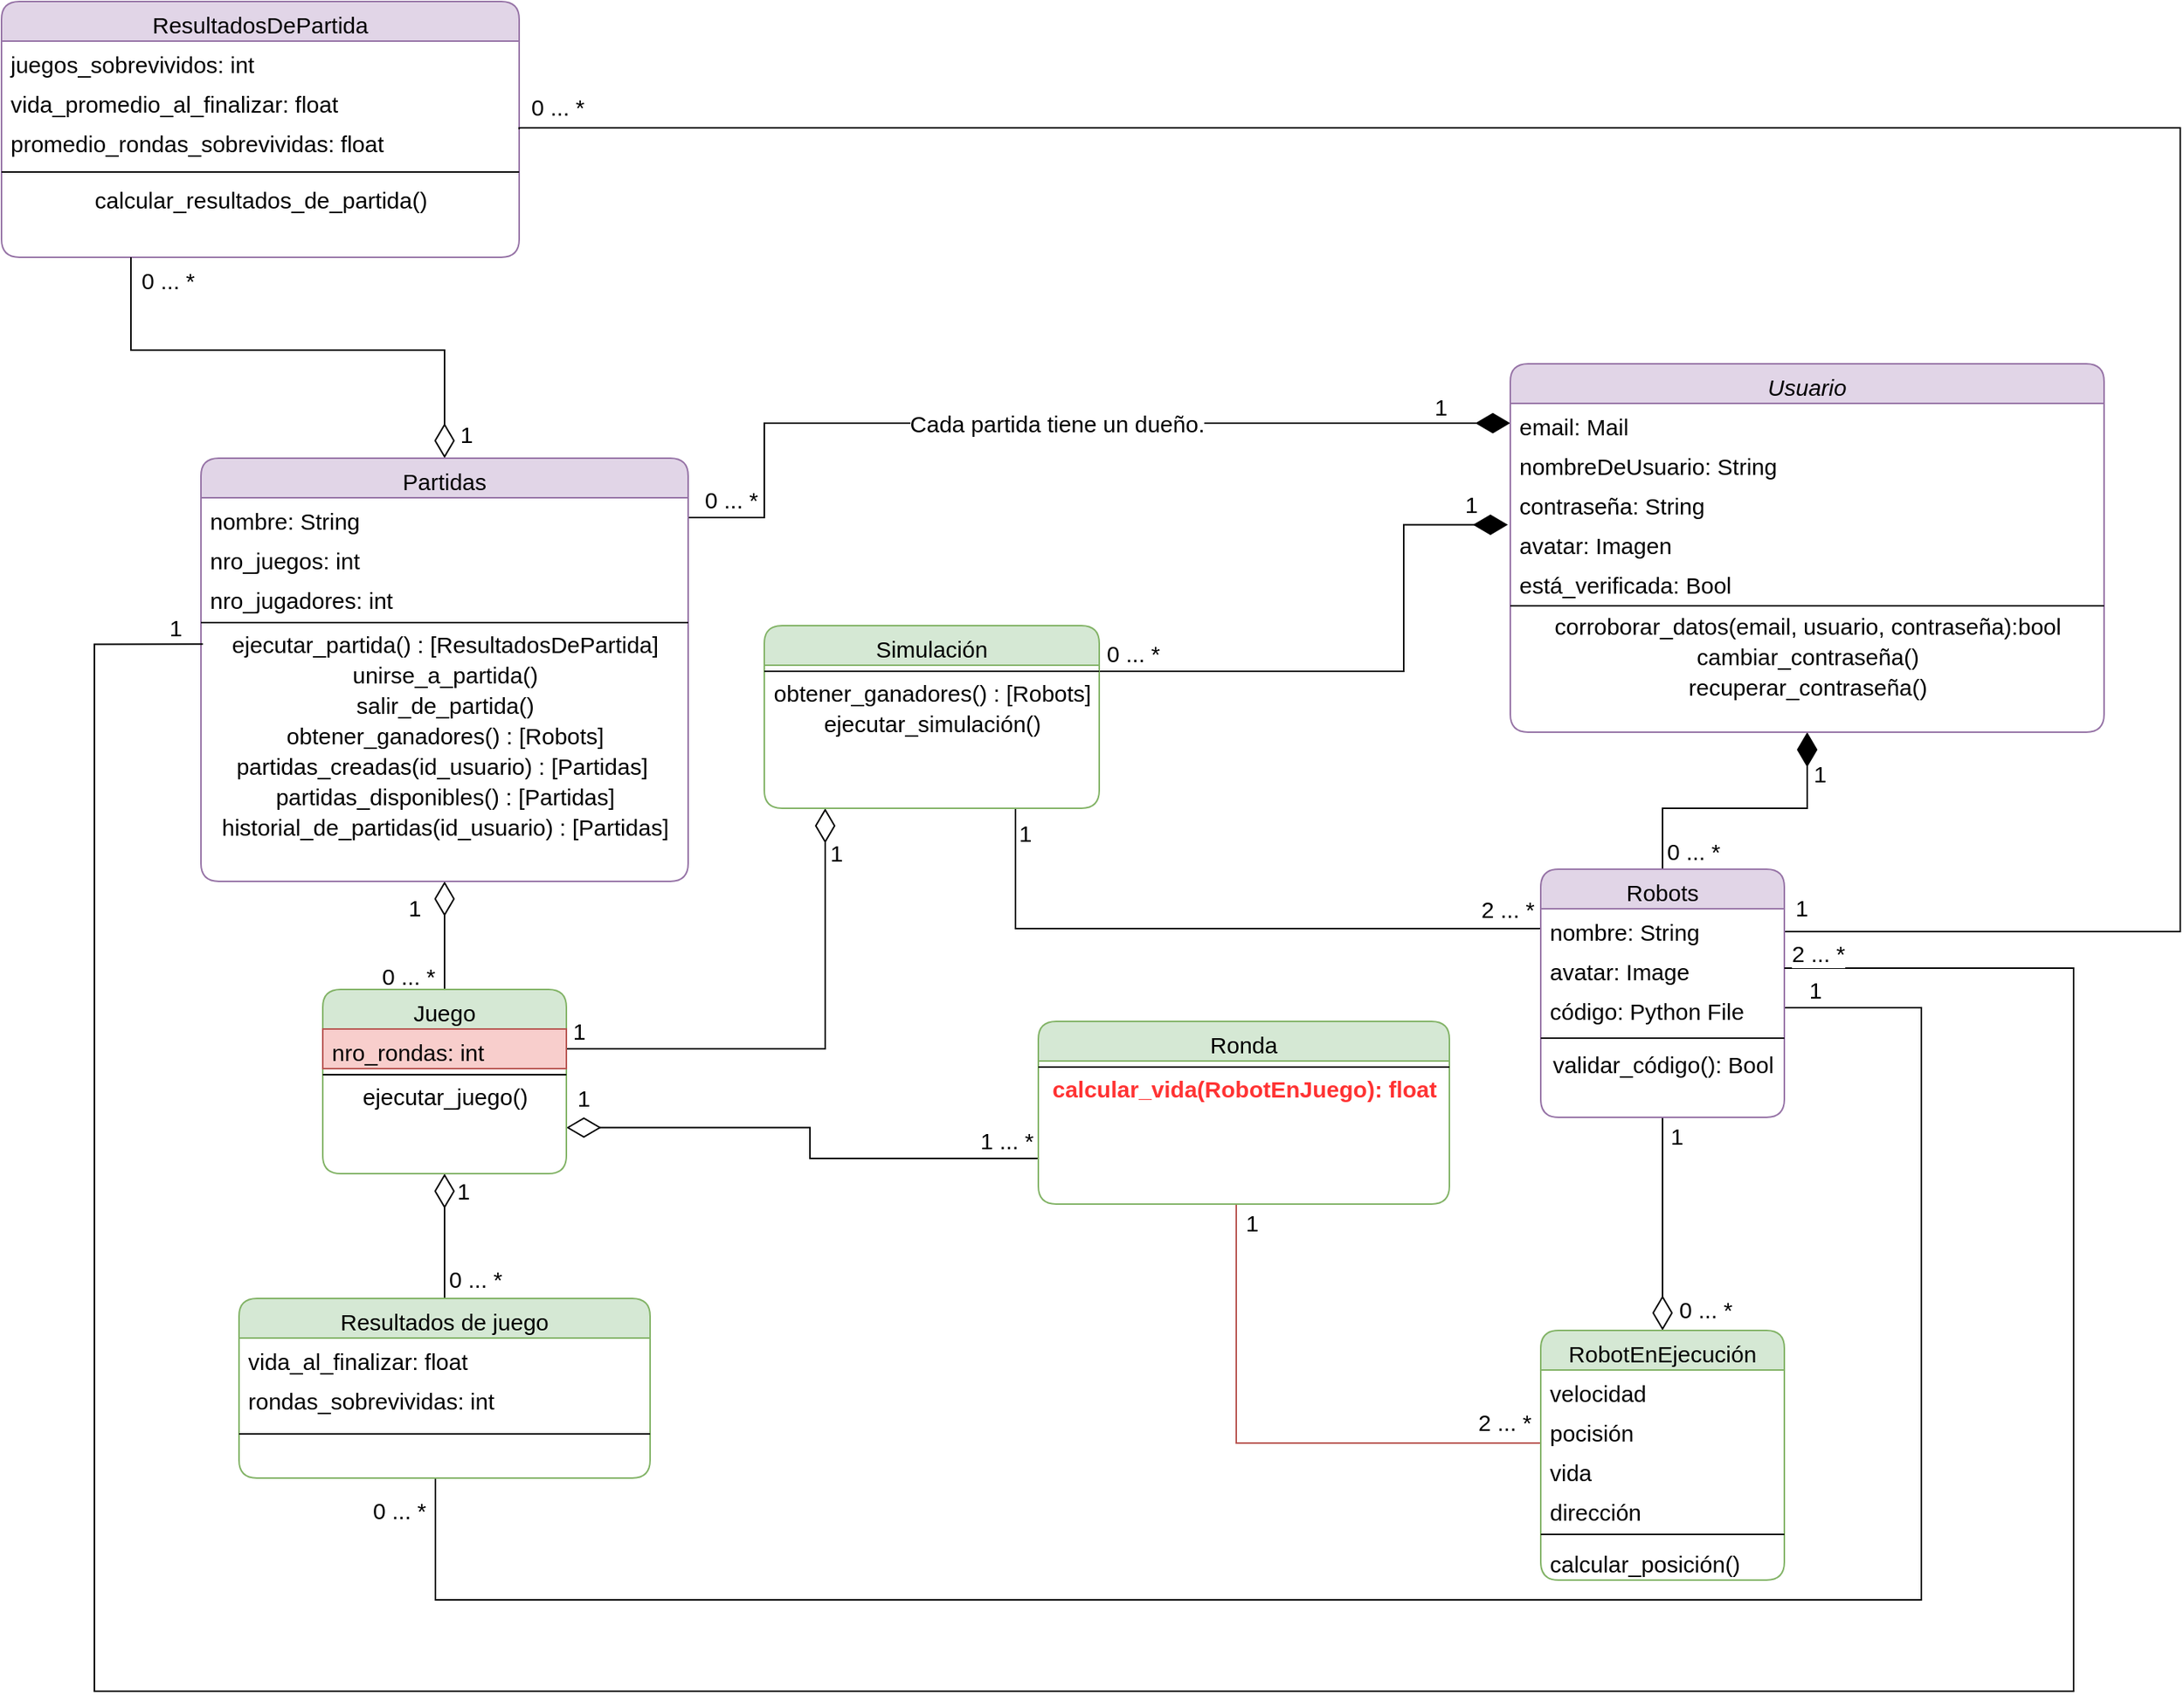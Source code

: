 <mxfile version="13.0.3" type="device"><diagram id="C5RBs43oDa-KdzZeNtuy" name="Page-1"><mxGraphModel dx="1855" dy="999" grid="1" gridSize="10" guides="1" tooltips="1" connect="1" arrows="1" fold="1" page="1" pageScale="1" pageWidth="827" pageHeight="1169" math="0" shadow="0"><root><mxCell id="WIyWlLk6GJQsqaUBKTNV-0"/><mxCell id="WIyWlLk6GJQsqaUBKTNV-1" parent="WIyWlLk6GJQsqaUBKTNV-0"/><mxCell id="PDauNht00VLAklC5siHL-74" style="edgeStyle=orthogonalEdgeStyle;rounded=0;orthogonalLoop=1;jettySize=auto;html=1;entryX=0.5;entryY=0;entryDx=0;entryDy=0;endArrow=none;endFill=0;fontSize=15;endSize=20;startSize=20;startArrow=diamondThin;startFill=0;" parent="WIyWlLk6GJQsqaUBKTNV-1" source="PDauNht00VLAklC5siHL-13" target="PDauNht00VLAklC5siHL-24" edge="1"><mxGeometry relative="1" as="geometry"/></mxCell><mxCell id="0qqwBF1LpUTftYIkE91t-19" value="0 ... *" style="edgeLabel;html=1;align=center;verticalAlign=middle;resizable=0;points=[];fontSize=15;" vertex="1" connectable="0" parent="PDauNht00VLAklC5siHL-74"><mxGeometry x="0.742" y="-2" relative="1" as="geometry"><mxPoint x="-22" as="offset"/></mxGeometry></mxCell><mxCell id="0qqwBF1LpUTftYIkE91t-20" value="1" style="edgeLabel;html=1;align=center;verticalAlign=middle;resizable=0;points=[];fontSize=15;" vertex="1" connectable="0" parent="PDauNht00VLAklC5siHL-74"><mxGeometry x="-0.3" y="2" relative="1" as="geometry"><mxPoint x="-22" y="-7.83" as="offset"/></mxGeometry></mxCell><mxCell id="PDauNht00VLAklC5siHL-66" style="edgeStyle=orthogonalEdgeStyle;rounded=0;orthogonalLoop=1;jettySize=auto;html=1;entryX=0;entryY=0.5;entryDx=0;entryDy=0;endArrow=none;endFill=0;fontSize=15;fillColor=#f8cecc;strokeColor=#b85450;endSize=20;startSize=20;" parent="WIyWlLk6GJQsqaUBKTNV-1" target="PDauNht00VLAklC5siHL-27" edge="1"><mxGeometry relative="1" as="geometry"><mxPoint x="860" y="890" as="sourcePoint"/><Array as="points"><mxPoint x="860" y="1047"/></Array></mxGeometry></mxCell><mxCell id="0qqwBF1LpUTftYIkE91t-15" value="1" style="edgeLabel;html=1;align=center;verticalAlign=middle;resizable=0;points=[];fontSize=15;" vertex="1" connectable="0" parent="PDauNht00VLAklC5siHL-66"><mxGeometry x="-0.936" relative="1" as="geometry"><mxPoint x="10" as="offset"/></mxGeometry></mxCell><mxCell id="0qqwBF1LpUTftYIkE91t-16" value="2 ... *" style="edgeLabel;html=1;align=center;verticalAlign=middle;resizable=0;points=[];fontSize=15;" vertex="1" connectable="0" parent="PDauNht00VLAklC5siHL-66"><mxGeometry x="0.875" relative="1" as="geometry"><mxPoint x="-8.83" y="-14.5" as="offset"/></mxGeometry></mxCell><mxCell id="PDauNht00VLAklC5siHL-56" value="" style="endArrow=none;html=1;exitX=0.5;exitY=1;exitDx=0;exitDy=0;entryX=0.5;entryY=0;entryDx=0;entryDy=0;endFill=0;fontSize=15;startArrow=diamondThin;startFill=0;endSize=20;startSize=20;" parent="WIyWlLk6GJQsqaUBKTNV-1" source="PDauNht00VLAklC5siHL-24" target="PDauNht00VLAklC5siHL-44" edge="1"><mxGeometry width="50" height="50" relative="1" as="geometry"><mxPoint x="360" y="850" as="sourcePoint"/><mxPoint x="340" y="930" as="targetPoint"/></mxGeometry></mxCell><mxCell id="0qqwBF1LpUTftYIkE91t-28" value="1" style="edgeLabel;html=1;align=center;verticalAlign=middle;resizable=0;points=[];fontSize=15;" vertex="1" connectable="0" parent="PDauNht00VLAklC5siHL-56"><mxGeometry x="-0.307" y="2" relative="1" as="geometry"><mxPoint x="10" y="-17.57" as="offset"/></mxGeometry></mxCell><mxCell id="0qqwBF1LpUTftYIkE91t-30" value="0 ... *" style="edgeLabel;html=1;align=center;verticalAlign=middle;resizable=0;points=[];fontSize=15;" vertex="1" connectable="0" parent="PDauNht00VLAklC5siHL-56"><mxGeometry x="0.669" y="-2" relative="1" as="geometry"><mxPoint x="22" as="offset"/></mxGeometry></mxCell><mxCell id="PDauNht00VLAklC5siHL-32" value="ResultadosDePartida" style="swimlane;fontStyle=0;align=center;verticalAlign=top;childLayout=stackLayout;horizontal=1;startSize=26;horizontalStack=0;resizeParent=1;resizeLast=0;collapsible=1;marginBottom=0;rounded=1;shadow=0;strokeWidth=1;sketch=0;swimlaneLine=1;fillColor=#e1d5e7;strokeColor=#9673a6;fontSize=15;" parent="WIyWlLk6GJQsqaUBKTNV-1" vertex="1"><mxGeometry x="49" y="100" width="340" height="168" as="geometry"><mxRectangle x="80" y="170" width="160" height="26" as="alternateBounds"/></mxGeometry></mxCell><mxCell id="PDauNht00VLAklC5siHL-33" value="juegos_sobrevividos: int" style="text;align=left;verticalAlign=top;spacingLeft=4;spacingRight=4;overflow=hidden;rotatable=0;points=[[0,0.5],[1,0.5]];portConstraint=eastwest;rounded=0;shadow=0;html=0;sketch=0;swimlaneLine=1;fontStyle=0;fontSize=15;" parent="PDauNht00VLAklC5siHL-32" vertex="1"><mxGeometry y="26" width="340" height="26" as="geometry"/></mxCell><mxCell id="PDauNht00VLAklC5siHL-34" value="vida_promedio_al_finalizar: float" style="text;align=left;verticalAlign=top;spacingLeft=4;spacingRight=4;overflow=hidden;rotatable=0;points=[[0,0.5],[1,0.5]];portConstraint=eastwest;rounded=0;shadow=0;html=0;sketch=0;swimlaneLine=1;fontStyle=0;fontSize=15;" parent="PDauNht00VLAklC5siHL-32" vertex="1"><mxGeometry y="52" width="340" height="26" as="geometry"/></mxCell><mxCell id="PDauNht00VLAklC5siHL-35" value="promedio_rondas_sobrevividas: float" style="text;align=left;verticalAlign=top;spacingLeft=4;spacingRight=4;overflow=hidden;rotatable=0;points=[[0,0.5],[1,0.5]];portConstraint=eastwest;rounded=0;shadow=0;html=0;sketch=0;swimlaneLine=1;fontStyle=0;fontSize=15;" parent="PDauNht00VLAklC5siHL-32" vertex="1"><mxGeometry y="78" width="340" height="26" as="geometry"/></mxCell><mxCell id="PDauNht00VLAklC5siHL-36" value="" style="line;html=1;strokeWidth=1;align=left;verticalAlign=middle;spacingTop=-1;spacingLeft=3;spacingRight=3;rotatable=0;labelPosition=right;points=[];portConstraint=eastwest;sketch=0;swimlaneLine=1;fontStyle=0;fontSize=15;" parent="PDauNht00VLAklC5siHL-32" vertex="1"><mxGeometry y="104" width="340" height="16" as="geometry"/></mxCell><mxCell id="0qqwBF1LpUTftYIkE91t-46" value="&lt;span style=&quot;font-size: 15px&quot;&gt;&lt;font color=&quot;#000000&quot;&gt;calcular_resultados_de_partida()&lt;/font&gt;&lt;/span&gt;" style="text;html=1;align=center;verticalAlign=middle;resizable=0;points=[];autosize=1;fontSize=15;fontColor=#FF3333;" vertex="1" parent="PDauNht00VLAklC5siHL-32"><mxGeometry y="120" width="340" height="20" as="geometry"/></mxCell><mxCell id="PDauNht00VLAklC5siHL-129" style="edgeStyle=orthogonalEdgeStyle;rounded=0;orthogonalLoop=1;jettySize=auto;html=1;endArrow=none;endFill=0;entryX=1;entryY=0.5;entryDx=0;entryDy=0;fontSize=15;endSize=20;startSize=20;exitX=0.5;exitY=1;exitDx=0;exitDy=0;" parent="WIyWlLk6GJQsqaUBKTNV-1" target="PDauNht00VLAklC5siHL-11" edge="1" source="PDauNht00VLAklC5siHL-44"><mxGeometry relative="1" as="geometry"><mxPoint x="960" y="1120" as="targetPoint"/><mxPoint x="334" y="1120" as="sourcePoint"/><Array as="points"><mxPoint x="334" y="1070"/><mxPoint x="334" y="1150"/><mxPoint x="1310" y="1150"/><mxPoint x="1310" y="761"/></Array></mxGeometry></mxCell><mxCell id="0qqwBF1LpUTftYIkE91t-31" value="1" style="edgeLabel;html=1;align=center;verticalAlign=middle;resizable=0;points=[];fontSize=15;" vertex="1" connectable="0" parent="PDauNht00VLAklC5siHL-129"><mxGeometry x="0.959" y="7" relative="1" as="geometry"><mxPoint x="-12" y="-19" as="offset"/></mxGeometry></mxCell><mxCell id="0qqwBF1LpUTftYIkE91t-32" value="0 ... *" style="edgeLabel;html=1;align=center;verticalAlign=middle;resizable=0;points=[];fontSize=15;" vertex="1" connectable="0" parent="PDauNht00VLAklC5siHL-129"><mxGeometry x="-0.909" y="-5" relative="1" as="geometry"><mxPoint x="-19.06" y="-43.53" as="offset"/></mxGeometry></mxCell><mxCell id="PDauNht00VLAklC5siHL-69" style="edgeStyle=orthogonalEdgeStyle;rounded=0;orthogonalLoop=1;jettySize=auto;html=1;entryX=0.5;entryY=1;entryDx=0;entryDy=0;endArrow=none;endFill=0;startArrow=diamondThin;startFill=0;fontSize=15;endSize=20;startSize=20;exitX=0.5;exitY=0;exitDx=0;exitDy=0;" parent="WIyWlLk6GJQsqaUBKTNV-1" source="PDauNht00VLAklC5siHL-27" target="PDauNht00VLAklC5siHL-8" edge="1"><mxGeometry relative="1" as="geometry"><Array as="points"><mxPoint x="1140" y="920"/><mxPoint x="1140" y="920"/></Array></mxGeometry></mxCell><mxCell id="0qqwBF1LpUTftYIkE91t-13" value="1" style="edgeLabel;html=1;align=center;verticalAlign=middle;resizable=0;points=[];fontSize=15;" vertex="1" connectable="0" parent="PDauNht00VLAklC5siHL-69"><mxGeometry x="-0.895" y="1" relative="1" as="geometry"><mxPoint x="10.01" y="-120.77" as="offset"/></mxGeometry></mxCell><mxCell id="0qqwBF1LpUTftYIkE91t-14" value="0 ...&amp;nbsp;*" style="edgeLabel;html=1;align=center;verticalAlign=middle;resizable=0;points=[];fontSize=15;" vertex="1" connectable="0" parent="PDauNht00VLAklC5siHL-69"><mxGeometry x="0.867" relative="1" as="geometry"><mxPoint x="28.01" y="116.28" as="offset"/></mxGeometry></mxCell><mxCell id="PDauNht00VLAklC5siHL-71" style="edgeStyle=orthogonalEdgeStyle;rounded=0;orthogonalLoop=1;jettySize=auto;html=1;endArrow=none;endFill=0;fontSize=15;endSize=20;startSize=20;startArrow=diamondThin;startFill=1;" parent="WIyWlLk6GJQsqaUBKTNV-1" source="PDauNht00VLAklC5siHL-37" target="PDauNht00VLAklC5siHL-8" edge="1"><mxGeometry relative="1" as="geometry"/></mxCell><mxCell id="0qqwBF1LpUTftYIkE91t-10" value="1" style="edgeLabel;html=1;align=center;verticalAlign=middle;resizable=0;points=[];fontSize=15;" vertex="1" connectable="0" parent="PDauNht00VLAklC5siHL-71"><mxGeometry x="-0.842" y="-2" relative="1" as="geometry"><mxPoint x="10" y="12" as="offset"/></mxGeometry></mxCell><mxCell id="0qqwBF1LpUTftYIkE91t-12" value="0 ... *" style="edgeLabel;html=1;align=center;verticalAlign=middle;resizable=0;points=[];fontSize=15;" vertex="1" connectable="0" parent="PDauNht00VLAklC5siHL-71"><mxGeometry x="0.786" relative="1" as="geometry"><mxPoint x="19.97" y="8" as="offset"/></mxGeometry></mxCell><mxCell id="PDauNht00VLAklC5siHL-79" style="edgeStyle=orthogonalEdgeStyle;rounded=0;orthogonalLoop=1;jettySize=auto;html=1;endArrow=none;endFill=0;fontSize=15;startArrow=diamondThin;startFill=0;endSize=20;startSize=20;entryX=0.25;entryY=1;entryDx=0;entryDy=0;" parent="WIyWlLk6GJQsqaUBKTNV-1" source="PDauNht00VLAklC5siHL-13" target="PDauNht00VLAklC5siHL-32" edge="1"><mxGeometry relative="1" as="geometry"><mxPoint x="170" y="270" as="targetPoint"/></mxGeometry></mxCell><mxCell id="0qqwBF1LpUTftYIkE91t-2" value="1" style="edgeLabel;html=1;align=center;verticalAlign=middle;resizable=0;points=[];fontSize=15;" vertex="1" connectable="0" parent="PDauNht00VLAklC5siHL-79"><mxGeometry x="-0.866" y="1" relative="1" as="geometry"><mxPoint x="14.94" y="6" as="offset"/></mxGeometry></mxCell><mxCell id="0qqwBF1LpUTftYIkE91t-3" value="0 ... *" style="edgeLabel;html=1;align=center;verticalAlign=middle;resizable=0;points=[];fontSize=15;" vertex="1" connectable="0" parent="PDauNht00VLAklC5siHL-79"><mxGeometry x="0.814" y="-2" relative="1" as="geometry"><mxPoint x="22" y="-16.67" as="offset"/></mxGeometry></mxCell><mxCell id="PDauNht00VLAklC5siHL-77" style="edgeStyle=orthogonalEdgeStyle;rounded=0;orthogonalLoop=1;jettySize=auto;html=1;endArrow=none;endFill=0;fontSize=15;endSize=20;startSize=20;startArrow=diamondThin;startFill=0;fillColor=#f8cecc;strokeColor=#000000;" parent="WIyWlLk6GJQsqaUBKTNV-1" edge="1"><mxGeometry relative="1" as="geometry"><mxPoint x="590" y="630" as="sourcePoint"/><mxPoint x="420" y="788" as="targetPoint"/><Array as="points"><mxPoint x="590" y="788"/></Array></mxGeometry></mxCell><mxCell id="0qqwBF1LpUTftYIkE91t-23" value="1" style="edgeLabel;html=1;align=center;verticalAlign=middle;resizable=0;points=[];fontSize=15;" vertex="1" connectable="0" parent="PDauNht00VLAklC5siHL-77"><mxGeometry x="-0.816" y="-1" relative="1" as="geometry"><mxPoint x="8" y="-1" as="offset"/></mxGeometry></mxCell><mxCell id="0qqwBF1LpUTftYIkE91t-24" value="1" style="edgeLabel;html=1;align=center;verticalAlign=middle;resizable=0;points=[];fontSize=15;" vertex="1" connectable="0" parent="PDauNht00VLAklC5siHL-77"><mxGeometry x="0.934" y="-1" relative="1" as="geometry"><mxPoint x="-3" y="-11" as="offset"/></mxGeometry></mxCell><mxCell id="PDauNht00VLAklC5siHL-86" style="edgeStyle=orthogonalEdgeStyle;rounded=0;orthogonalLoop=1;jettySize=auto;html=1;exitX=1;exitY=0.25;exitDx=0;exitDy=0;entryX=-0.004;entryY=0.066;entryDx=0;entryDy=0;entryPerimeter=0;endArrow=diamondThin;endFill=1;startArrow=none;startFill=0;fontSize=15;endSize=20;startSize=20;fillColor=#f8cecc;strokeColor=#000000;" parent="WIyWlLk6GJQsqaUBKTNV-1" source="PDauNht00VLAklC5siHL-19" target="PDauNht00VLAklC5siHL-41" edge="1"><mxGeometry relative="1" as="geometry"><Array as="points"><mxPoint x="970" y="540"/><mxPoint x="970" y="444"/></Array><mxPoint x="753.08" y="535.35" as="sourcePoint"/></mxGeometry></mxCell><mxCell id="0qqwBF1LpUTftYIkE91t-6" value="0 ... *" style="edgeLabel;html=1;align=center;verticalAlign=middle;resizable=0;points=[];fontSize=15;" vertex="1" connectable="0" parent="PDauNht00VLAklC5siHL-86"><mxGeometry x="0.469" y="287" relative="1" as="geometry"><mxPoint x="109" y="55.33" as="offset"/></mxGeometry></mxCell><mxCell id="0qqwBF1LpUTftYIkE91t-21" value="1" style="edgeLabel;html=1;align=center;verticalAlign=middle;resizable=0;points=[];fontSize=15;" vertex="1" connectable="0" parent="PDauNht00VLAklC5siHL-86"><mxGeometry x="0.835" y="-1" relative="1" as="geometry"><mxPoint x="5.29" y="-14.71" as="offset"/></mxGeometry></mxCell><mxCell id="0qqwBF1LpUTftYIkE91t-36" style="edgeStyle=orthogonalEdgeStyle;rounded=0;orthogonalLoop=1;jettySize=auto;html=1;exitX=0.75;exitY=1;exitDx=0;exitDy=0;entryX=0;entryY=0.5;entryDx=0;entryDy=0;startArrow=none;startFill=0;startSize=20;endArrow=none;endFill=0;endSize=20;fontSize=15;fontColor=#FF3333;" edge="1" parent="WIyWlLk6GJQsqaUBKTNV-1" source="PDauNht00VLAklC5siHL-19" target="PDauNht00VLAklC5siHL-9"><mxGeometry relative="1" as="geometry"/></mxCell><mxCell id="0qqwBF1LpUTftYIkE91t-37" value="&lt;font color=&quot;#000000&quot;&gt;1&lt;/font&gt;" style="edgeLabel;html=1;align=center;verticalAlign=middle;resizable=0;points=[];fontSize=15;fontColor=#FF3333;" vertex="1" connectable="0" parent="0qqwBF1LpUTftYIkE91t-36"><mxGeometry x="-0.911" y="2" relative="1" as="geometry"><mxPoint x="4" y="-3" as="offset"/></mxGeometry></mxCell><mxCell id="0qqwBF1LpUTftYIkE91t-38" value="&lt;font color=&quot;#000000&quot;&gt;2 ... *&lt;/font&gt;" style="edgeLabel;html=1;align=center;verticalAlign=middle;resizable=0;points=[];fontSize=15;fontColor=#FF3333;" vertex="1" connectable="0" parent="0qqwBF1LpUTftYIkE91t-36"><mxGeometry x="0.887" y="3" relative="1" as="geometry"><mxPoint x="2" y="-10" as="offset"/></mxGeometry></mxCell><mxCell id="PDauNht00VLAklC5siHL-81" style="edgeStyle=orthogonalEdgeStyle;rounded=0;orthogonalLoop=1;jettySize=auto;html=1;exitX=1;exitY=0.5;exitDx=0;exitDy=0;entryX=0;entryY=0.5;entryDx=0;entryDy=0;endArrow=diamondThin;endFill=1;startArrow=none;startFill=0;endSize=20;startSize=20;fontSize=15;fillColor=#f8cecc;strokeColor=#000000;" parent="WIyWlLk6GJQsqaUBKTNV-1" source="PDauNht00VLAklC5siHL-14" target="PDauNht00VLAklC5siHL-38" edge="1"><mxGeometry relative="1" as="geometry"><Array as="points"><mxPoint x="550" y="439"/><mxPoint x="550" y="377"/></Array></mxGeometry></mxCell><mxCell id="PDauNht00VLAklC5siHL-82" value="Cada partida tiene un dueño." style="edgeLabel;html=1;align=center;verticalAlign=middle;resizable=0;points=[];fontSize=15;" parent="PDauNht00VLAklC5siHL-81" vertex="1" connectable="0"><mxGeometry x="0.253" y="-2" relative="1" as="geometry"><mxPoint x="-72.76" y="-2" as="offset"/></mxGeometry></mxCell><mxCell id="0qqwBF1LpUTftYIkE91t-4" value="0 ... *" style="edgeLabel;html=1;align=center;verticalAlign=middle;resizable=0;points=[];fontSize=15;" vertex="1" connectable="0" parent="PDauNht00VLAklC5siHL-81"><mxGeometry x="-0.929" y="-3" relative="1" as="geometry"><mxPoint x="6.33" y="-15.02" as="offset"/></mxGeometry></mxCell><mxCell id="0qqwBF1LpUTftYIkE91t-5" value="1" style="edgeLabel;html=1;align=center;verticalAlign=middle;resizable=0;points=[];fontSize=15;" vertex="1" connectable="0" parent="PDauNht00VLAklC5siHL-81"><mxGeometry x="0.835" relative="1" as="geometry"><mxPoint x="3" y="-11" as="offset"/></mxGeometry></mxCell><mxCell id="PDauNht00VLAklC5siHL-83" style="edgeStyle=orthogonalEdgeStyle;rounded=0;orthogonalLoop=1;jettySize=auto;html=1;endArrow=none;endFill=0;fontSize=15;exitX=1;exitY=0.5;exitDx=0;exitDy=0;endSize=20;startSize=20;" parent="WIyWlLk6GJQsqaUBKTNV-1" source="PDauNht00VLAklC5siHL-32" target="PDauNht00VLAklC5siHL-8" edge="1"><mxGeometry relative="1" as="geometry"><Array as="points"><mxPoint x="1480" y="183"/><mxPoint x="1480" y="711"/></Array></mxGeometry></mxCell><mxCell id="0qqwBF1LpUTftYIkE91t-0" value="1" style="edgeLabel;html=1;align=center;verticalAlign=middle;resizable=0;points=[];fontSize=15;" vertex="1" connectable="0" parent="PDauNht00VLAklC5siHL-83"><mxGeometry x="0.968" y="-1" relative="1" as="geometry"><mxPoint x="-19.65" y="-15" as="offset"/></mxGeometry></mxCell><mxCell id="0qqwBF1LpUTftYIkE91t-1" value="&lt;font style=&quot;font-size: 15px;&quot;&gt;0 ... *&lt;/font&gt;" style="edgeLabel;html=1;align=center;verticalAlign=middle;resizable=0;points=[];fontSize=15;" vertex="1" connectable="0" parent="PDauNht00VLAklC5siHL-83"><mxGeometry x="0.198" y="-1045" relative="1" as="geometry"><mxPoint x="-20.94" y="-47.76" as="offset"/></mxGeometry></mxCell><mxCell id="PDauNht00VLAklC5siHL-37" value="Usuario" style="swimlane;fontStyle=2;align=center;verticalAlign=top;childLayout=stackLayout;horizontal=1;startSize=26;horizontalStack=0;resizeParent=1;resizeLast=0;collapsible=1;marginBottom=0;rounded=1;shadow=0;strokeWidth=1;sketch=0;swimlaneLine=1;fillColor=#e1d5e7;strokeColor=#9673a6;fontSize=15;" parent="WIyWlLk6GJQsqaUBKTNV-1" vertex="1"><mxGeometry x="1040" y="338" width="390" height="242" as="geometry"><mxRectangle x="230" y="140" width="160" height="26" as="alternateBounds"/></mxGeometry></mxCell><mxCell id="PDauNht00VLAklC5siHL-38" value="email: Mail" style="text;align=left;verticalAlign=top;spacingLeft=4;spacingRight=4;overflow=hidden;rotatable=0;points=[[0,0.5],[1,0.5]];portConstraint=eastwest;sketch=0;swimlaneLine=1;fontStyle=0;fontSize=15;" parent="PDauNht00VLAklC5siHL-37" vertex="1"><mxGeometry y="26" width="390" height="26" as="geometry"/></mxCell><mxCell id="PDauNht00VLAklC5siHL-39" value="nombreDeUsuario: String" style="text;align=left;verticalAlign=top;spacingLeft=4;spacingRight=4;overflow=hidden;rotatable=0;points=[[0,0.5],[1,0.5]];portConstraint=eastwest;rounded=0;shadow=0;html=0;sketch=0;swimlaneLine=1;fontStyle=0;fontSize=15;" parent="PDauNht00VLAklC5siHL-37" vertex="1"><mxGeometry y="52" width="390" height="26" as="geometry"/></mxCell><mxCell id="PDauNht00VLAklC5siHL-40" value="contraseña: String" style="text;align=left;verticalAlign=top;spacingLeft=4;spacingRight=4;overflow=hidden;rotatable=0;points=[[0,0.5],[1,0.5]];portConstraint=eastwest;rounded=0;shadow=0;html=0;sketch=0;swimlaneLine=1;fontStyle=0;fontSize=15;" parent="PDauNht00VLAklC5siHL-37" vertex="1"><mxGeometry y="78" width="390" height="26" as="geometry"/></mxCell><mxCell id="PDauNht00VLAklC5siHL-41" value="avatar: Imagen" style="text;align=left;verticalAlign=top;spacingLeft=4;spacingRight=4;overflow=hidden;rotatable=0;points=[[0,0.5],[1,0.5]];portConstraint=eastwest;rounded=0;shadow=0;html=0;sketch=0;swimlaneLine=1;fontStyle=0;fontSize=15;" parent="PDauNht00VLAklC5siHL-37" vertex="1"><mxGeometry y="104" width="390" height="26" as="geometry"/></mxCell><mxCell id="PDauNht00VLAklC5siHL-42" value="está_verificada: Bool" style="text;align=left;verticalAlign=top;spacingLeft=4;spacingRight=4;overflow=hidden;rotatable=0;points=[[0,0.5],[1,0.5]];portConstraint=eastwest;sketch=0;swimlaneLine=1;fontStyle=0;fontSize=15;" parent="PDauNht00VLAklC5siHL-37" vertex="1"><mxGeometry y="130" width="390" height="26" as="geometry"/></mxCell><mxCell id="PDauNht00VLAklC5siHL-43" value="" style="line;html=1;strokeWidth=1;align=left;verticalAlign=middle;spacingTop=-1;spacingLeft=3;spacingRight=3;rotatable=0;labelPosition=right;points=[];portConstraint=eastwest;sketch=0;swimlaneLine=1;fontStyle=0;fontSize=15;" parent="PDauNht00VLAklC5siHL-37" vertex="1"><mxGeometry y="156" width="390" height="6" as="geometry"/></mxCell><mxCell id="PDauNht00VLAklC5siHL-146" value="&lt;span style=&quot;font-size: 15px ; font-weight: normal&quot;&gt;corroborar_datos(email, usuario, contraseña):bool&lt;/span&gt;" style="text;html=1;align=center;verticalAlign=middle;resizable=0;points=[];autosize=1;fontSize=15;fontColor=#000000;fontStyle=1" parent="PDauNht00VLAklC5siHL-37" vertex="1"><mxGeometry y="162" width="390" height="20" as="geometry"/></mxCell><mxCell id="PDauNht00VLAklC5siHL-145" value="cambiar_contraseña()" style="text;html=1;align=center;verticalAlign=middle;resizable=0;points=[];autosize=1;fontSize=15;" parent="PDauNht00VLAklC5siHL-37" vertex="1"><mxGeometry y="182" width="390" height="20" as="geometry"/></mxCell><mxCell id="0qqwBF1LpUTftYIkE91t-53" value="recuperar_contraseña()" style="text;html=1;align=center;verticalAlign=middle;resizable=0;points=[];autosize=1;fontSize=15;" vertex="1" parent="PDauNht00VLAklC5siHL-37"><mxGeometry y="202" width="390" height="20" as="geometry"/></mxCell><mxCell id="PDauNht00VLAklC5siHL-13" value="Partidas" style="swimlane;fontStyle=0;align=center;verticalAlign=top;childLayout=stackLayout;horizontal=1;startSize=26;horizontalStack=0;resizeParent=1;resizeLast=0;collapsible=1;marginBottom=0;rounded=1;shadow=0;strokeWidth=1;sketch=0;swimlaneLine=1;fillColor=#e1d5e7;strokeColor=#9673a6;fontSize=15;" parent="WIyWlLk6GJQsqaUBKTNV-1" vertex="1"><mxGeometry x="180" y="400" width="320" height="278" as="geometry"><mxRectangle x="550" y="140" width="160" height="26" as="alternateBounds"/></mxGeometry></mxCell><mxCell id="PDauNht00VLAklC5siHL-14" value="nombre: String" style="text;align=left;verticalAlign=top;spacingLeft=4;spacingRight=4;overflow=hidden;rotatable=0;points=[[0,0.5],[1,0.5]];portConstraint=eastwest;rounded=0;shadow=0;html=0;sketch=0;swimlaneLine=1;fontStyle=0;fontSize=15;" parent="PDauNht00VLAklC5siHL-13" vertex="1"><mxGeometry y="26" width="320" height="26" as="geometry"/></mxCell><mxCell id="0qqwBF1LpUTftYIkE91t-52" value="nro_juegos: int" style="text;align=left;verticalAlign=top;spacingLeft=4;spacingRight=4;overflow=hidden;rotatable=0;points=[[0,0.5],[1,0.5]];portConstraint=eastwest;rounded=0;shadow=0;html=0;sketch=0;swimlaneLine=1;fontStyle=0;fontSize=15;" vertex="1" parent="PDauNht00VLAklC5siHL-13"><mxGeometry y="52" width="320" height="26" as="geometry"/></mxCell><mxCell id="PDauNht00VLAklC5siHL-16" value="nro_jugadores: int" style="text;align=left;verticalAlign=top;spacingLeft=4;spacingRight=4;overflow=hidden;rotatable=0;points=[[0,0.5],[1,0.5]];portConstraint=eastwest;rounded=0;shadow=0;html=0;sketch=0;swimlaneLine=1;fontStyle=0;fontSize=15;" parent="PDauNht00VLAklC5siHL-13" vertex="1"><mxGeometry y="78" width="320" height="26" as="geometry"/></mxCell><mxCell id="PDauNht00VLAklC5siHL-18" value="" style="line;html=1;strokeWidth=1;align=left;verticalAlign=middle;spacingTop=-1;spacingLeft=3;spacingRight=3;rotatable=0;labelPosition=right;points=[];portConstraint=eastwest;sketch=0;swimlaneLine=1;fontStyle=0;fontSize=15;" parent="PDauNht00VLAklC5siHL-13" vertex="1"><mxGeometry y="104" width="320" height="8" as="geometry"/></mxCell><mxCell id="PDauNht00VLAklC5siHL-132" value="ejecutar_partida() : [ResultadosDePartida]" style="text;html=1;align=center;verticalAlign=middle;resizable=0;points=[];autosize=1;fontSize=15;" parent="PDauNht00VLAklC5siHL-13" vertex="1"><mxGeometry y="112" width="320" height="20" as="geometry"/></mxCell><mxCell id="PDauNht00VLAklC5siHL-133" value="unirse_a_partida()" style="text;html=1;align=center;verticalAlign=middle;resizable=0;points=[];autosize=1;fontSize=15;" parent="PDauNht00VLAklC5siHL-13" vertex="1"><mxGeometry y="132" width="320" height="20" as="geometry"/></mxCell><mxCell id="0qqwBF1LpUTftYIkE91t-49" value="salir_de_partida()" style="text;html=1;align=center;verticalAlign=middle;resizable=0;points=[];autosize=1;fontSize=15;" vertex="1" parent="PDauNht00VLAklC5siHL-13"><mxGeometry y="152" width="320" height="20" as="geometry"/></mxCell><mxCell id="PDauNht00VLAklC5siHL-131" value="obtener_ganadores() : [Robots]" style="text;html=1;align=center;verticalAlign=middle;resizable=0;points=[];autosize=1;fontSize=15;" parent="PDauNht00VLAklC5siHL-13" vertex="1"><mxGeometry y="172" width="320" height="20" as="geometry"/></mxCell><mxCell id="0qqwBF1LpUTftYIkE91t-44" value="partidas_creadas(id_usuario) : [Partidas]&amp;nbsp;" style="text;html=1;align=center;verticalAlign=middle;resizable=0;points=[];autosize=1;fontSize=15;fontColor=#000000;" vertex="1" parent="PDauNht00VLAklC5siHL-13"><mxGeometry y="192" width="320" height="20" as="geometry"/></mxCell><mxCell id="0qqwBF1LpUTftYIkE91t-45" value="partidas_disponibles() : [Partidas]" style="text;html=1;align=center;verticalAlign=middle;resizable=0;points=[];autosize=1;fontSize=15;fontColor=#000000;" vertex="1" parent="PDauNht00VLAklC5siHL-13"><mxGeometry y="212" width="320" height="20" as="geometry"/></mxCell><mxCell id="0qqwBF1LpUTftYIkE91t-47" value="historial_de_partidas(id_usuario) : [Partidas]" style="text;html=1;align=center;verticalAlign=middle;resizable=0;points=[];autosize=1;fontSize=15;fontColor=#000000;" vertex="1" parent="PDauNht00VLAklC5siHL-13"><mxGeometry y="232" width="320" height="20" as="geometry"/></mxCell><mxCell id="0qqwBF1LpUTftYIkE91t-25" style="edgeStyle=orthogonalEdgeStyle;rounded=0;orthogonalLoop=1;jettySize=auto;html=1;entryX=0;entryY=0.75;entryDx=0;entryDy=0;startArrow=diamondThin;startFill=0;startSize=20;endArrow=none;endFill=0;endSize=20;fontSize=15;exitX=1;exitY=0.75;exitDx=0;exitDy=0;" edge="1" parent="WIyWlLk6GJQsqaUBKTNV-1" source="PDauNht00VLAklC5siHL-24" target="PDauNht00VLAklC5siHL-22"><mxGeometry relative="1" as="geometry"/></mxCell><mxCell id="0qqwBF1LpUTftYIkE91t-26" value="1" style="edgeLabel;html=1;align=center;verticalAlign=middle;resizable=0;points=[];fontSize=15;" vertex="1" connectable="0" parent="0qqwBF1LpUTftYIkE91t-25"><mxGeometry x="0.826" y="3" relative="1" as="geometry"><mxPoint x="-270.5" y="-37" as="offset"/></mxGeometry></mxCell><mxCell id="0qqwBF1LpUTftYIkE91t-27" value="1 ... *" style="edgeLabel;html=1;align=center;verticalAlign=middle;resizable=0;points=[];fontSize=15;" vertex="1" connectable="0" parent="0qqwBF1LpUTftYIkE91t-25"><mxGeometry x="0.923" y="2" relative="1" as="geometry"><mxPoint x="-8.49" y="-10" as="offset"/></mxGeometry></mxCell><mxCell id="PDauNht00VLAklC5siHL-27" value="RobotEnEjecución" style="swimlane;fontStyle=0;align=center;verticalAlign=top;childLayout=stackLayout;horizontal=1;startSize=26;horizontalStack=0;resizeParent=1;resizeLast=0;collapsible=1;marginBottom=0;rounded=1;shadow=0;strokeWidth=1;sketch=0;swimlaneLine=1;fillColor=#d5e8d4;strokeColor=#82b366;fontSize=15;" parent="WIyWlLk6GJQsqaUBKTNV-1" vertex="1"><mxGeometry x="1060" y="973" width="160" height="164" as="geometry"><mxRectangle x="550" y="140" width="160" height="26" as="alternateBounds"/></mxGeometry></mxCell><mxCell id="PDauNht00VLAklC5siHL-29" value="velocidad" style="text;align=left;verticalAlign=top;spacingLeft=4;spacingRight=4;overflow=hidden;rotatable=0;points=[[0,0.5],[1,0.5]];portConstraint=eastwest;rounded=0;shadow=0;html=0;sketch=0;swimlaneLine=1;fontStyle=0;fontSize=15;" parent="PDauNht00VLAklC5siHL-27" vertex="1"><mxGeometry y="26" width="160" height="26" as="geometry"/></mxCell><mxCell id="PDauNht00VLAklC5siHL-30" value="pocisión" style="text;align=left;verticalAlign=top;spacingLeft=4;spacingRight=4;overflow=hidden;rotatable=0;points=[[0,0.5],[1,0.5]];portConstraint=eastwest;rounded=0;shadow=0;html=0;sketch=0;swimlaneLine=1;fontStyle=0;fontSize=15;" parent="PDauNht00VLAklC5siHL-27" vertex="1"><mxGeometry y="52" width="160" height="26" as="geometry"/></mxCell><mxCell id="PDauNht00VLAklC5siHL-149" value="vida" style="text;align=left;verticalAlign=top;spacingLeft=4;spacingRight=4;overflow=hidden;rotatable=0;points=[[0,0.5],[1,0.5]];portConstraint=eastwest;rounded=0;shadow=0;html=0;sketch=0;swimlaneLine=1;fontStyle=0;fontSize=15;" parent="PDauNht00VLAklC5siHL-27" vertex="1"><mxGeometry y="78" width="160" height="26" as="geometry"/></mxCell><mxCell id="PDauNht00VLAklC5siHL-88" value="dirección" style="text;align=left;verticalAlign=top;spacingLeft=4;spacingRight=4;overflow=hidden;rotatable=0;points=[[0,0.5],[1,0.5]];portConstraint=eastwest;rounded=0;shadow=0;html=0;sketch=0;swimlaneLine=1;fontStyle=0;fontSize=15;" parent="PDauNht00VLAklC5siHL-27" vertex="1"><mxGeometry y="104" width="160" height="26" as="geometry"/></mxCell><mxCell id="PDauNht00VLAklC5siHL-28" value="" style="line;html=1;strokeWidth=1;align=left;verticalAlign=middle;spacingTop=-1;spacingLeft=3;spacingRight=3;rotatable=0;labelPosition=right;points=[];portConstraint=eastwest;sketch=0;swimlaneLine=1;fontStyle=0;fontSize=15;" parent="PDauNht00VLAklC5siHL-27" vertex="1"><mxGeometry y="130" width="160" height="8" as="geometry"/></mxCell><mxCell id="0qqwBF1LpUTftYIkE91t-57" value="calcular_posición()" style="text;align=left;verticalAlign=top;spacingLeft=4;spacingRight=4;overflow=hidden;rotatable=0;points=[[0,0.5],[1,0.5]];portConstraint=eastwest;rounded=0;shadow=0;html=0;sketch=0;swimlaneLine=1;fontStyle=0;fontSize=15;" vertex="1" parent="PDauNht00VLAklC5siHL-27"><mxGeometry y="138" width="160" height="26" as="geometry"/></mxCell><mxCell id="PDauNht00VLAklC5siHL-8" value="Robots" style="swimlane;fontStyle=0;align=center;verticalAlign=top;childLayout=stackLayout;horizontal=1;startSize=26;horizontalStack=0;resizeParent=1;resizeLast=0;collapsible=1;marginBottom=0;rounded=1;shadow=0;strokeWidth=1;sketch=0;glass=0;swimlaneLine=1;fillColor=#e1d5e7;strokeColor=#9673a6;fontSize=15;" parent="WIyWlLk6GJQsqaUBKTNV-1" vertex="1"><mxGeometry x="1060" y="670" width="160" height="163" as="geometry"><mxRectangle x="550" y="140" width="160" height="26" as="alternateBounds"/></mxGeometry></mxCell><mxCell id="PDauNht00VLAklC5siHL-9" value="nombre: String" style="text;align=left;verticalAlign=top;spacingLeft=4;spacingRight=4;overflow=hidden;rotatable=0;points=[[0,0.5],[1,0.5]];portConstraint=eastwest;sketch=0;swimlaneLine=1;fontStyle=0;fontSize=15;" parent="PDauNht00VLAklC5siHL-8" vertex="1"><mxGeometry y="26" width="160" height="26" as="geometry"/></mxCell><mxCell id="PDauNht00VLAklC5siHL-10" value="avatar: Image" style="text;align=left;verticalAlign=top;spacingLeft=4;spacingRight=4;overflow=hidden;rotatable=0;points=[[0,0.5],[1,0.5]];portConstraint=eastwest;sketch=0;swimlaneLine=1;fontStyle=0;fontSize=15;" parent="PDauNht00VLAklC5siHL-8" vertex="1"><mxGeometry y="52" width="160" height="26" as="geometry"/></mxCell><mxCell id="PDauNht00VLAklC5siHL-11" value="código: Python File" style="text;align=left;verticalAlign=top;spacingLeft=4;spacingRight=4;overflow=hidden;rotatable=0;points=[[0,0.5],[1,0.5]];portConstraint=eastwest;sketch=0;swimlaneLine=1;fontStyle=0;fontSize=15;" parent="PDauNht00VLAklC5siHL-8" vertex="1"><mxGeometry y="78" width="160" height="26" as="geometry"/></mxCell><mxCell id="PDauNht00VLAklC5siHL-12" value="" style="line;html=1;strokeWidth=1;align=left;verticalAlign=middle;spacingTop=-1;spacingLeft=3;spacingRight=3;rotatable=0;labelPosition=right;points=[];portConstraint=eastwest;sketch=0;swimlaneLine=1;fontStyle=0;fontSize=15;" parent="PDauNht00VLAklC5siHL-8" vertex="1"><mxGeometry y="104" width="160" height="14" as="geometry"/></mxCell><mxCell id="PDauNht00VLAklC5siHL-148" value="validar_código(): Bool" style="text;html=1;align=center;verticalAlign=middle;resizable=0;points=[];autosize=1;fontSize=15;" parent="PDauNht00VLAklC5siHL-8" vertex="1"><mxGeometry y="118" width="160" height="20" as="geometry"/></mxCell><mxCell id="0qqwBF1LpUTftYIkE91t-35" style="edgeStyle=orthogonalEdgeStyle;rounded=0;orthogonalLoop=1;jettySize=auto;html=1;entryX=1;entryY=0.5;entryDx=0;entryDy=0;startArrow=none;startFill=0;startSize=20;endArrow=none;endFill=0;endSize=20;fontSize=15;fontColor=#FF3333;exitX=0.004;exitY=0.509;exitDx=0;exitDy=0;exitPerimeter=0;" edge="1" parent="WIyWlLk6GJQsqaUBKTNV-1" source="PDauNht00VLAklC5siHL-132" target="PDauNht00VLAklC5siHL-10"><mxGeometry relative="1" as="geometry"><Array as="points"><mxPoint x="110" y="522"/><mxPoint x="110" y="1210"/><mxPoint x="1410" y="1210"/><mxPoint x="1410" y="735"/></Array></mxGeometry></mxCell><mxCell id="0qqwBF1LpUTftYIkE91t-39" value="&lt;font color=&quot;#000000&quot;&gt;2 ... *&lt;/font&gt;" style="edgeLabel;html=1;align=center;verticalAlign=middle;resizable=0;points=[];fontSize=15;fontColor=#FF3333;" vertex="1" connectable="0" parent="0qqwBF1LpUTftYIkE91t-35"><mxGeometry x="0.978" y="5" relative="1" as="geometry"><mxPoint x="-8" y="-15" as="offset"/></mxGeometry></mxCell><mxCell id="0qqwBF1LpUTftYIkE91t-40" value="&lt;font color=&quot;#000000&quot;&gt;1&lt;/font&gt;" style="edgeLabel;html=1;align=center;verticalAlign=middle;resizable=0;points=[];fontSize=15;fontColor=#FF3333;" vertex="1" connectable="0" parent="0qqwBF1LpUTftYIkE91t-35"><mxGeometry x="-0.957" y="-4" relative="1" as="geometry"><mxPoint x="39.64" y="-7" as="offset"/></mxGeometry></mxCell><mxCell id="PDauNht00VLAklC5siHL-22" value="Ronda" style="swimlane;fontStyle=0;align=center;verticalAlign=top;childLayout=stackLayout;horizontal=1;startSize=26;horizontalStack=0;resizeParent=1;resizeLast=0;collapsible=1;marginBottom=0;rounded=1;shadow=0;strokeWidth=1;sketch=0;swimlaneLine=1;fillColor=#d5e8d4;strokeColor=#82b366;fontSize=15;" parent="WIyWlLk6GJQsqaUBKTNV-1" vertex="1"><mxGeometry x="730" y="770" width="270" height="120" as="geometry"><mxRectangle x="550" y="140" width="160" height="26" as="alternateBounds"/></mxGeometry></mxCell><mxCell id="PDauNht00VLAklC5siHL-23" value="" style="line;html=1;strokeWidth=1;align=left;verticalAlign=middle;spacingTop=-1;spacingLeft=3;spacingRight=3;rotatable=0;labelPosition=right;points=[];portConstraint=eastwest;sketch=0;swimlaneLine=1;fontStyle=0;fontSize=15;" parent="PDauNht00VLAklC5siHL-22" vertex="1"><mxGeometry y="26" width="270" height="8" as="geometry"/></mxCell><mxCell id="PDauNht00VLAklC5siHL-98" value="&lt;b style=&quot;font-size: 15px;&quot;&gt;calcular_vida(RobotEnJuego): float&lt;/b&gt;" style="text;html=1;align=center;verticalAlign=middle;resizable=0;points=[];autosize=1;fontSize=15;fontColor=#FF3333;" parent="PDauNht00VLAklC5siHL-22" vertex="1"><mxGeometry y="34" width="270" height="20" as="geometry"/></mxCell><mxCell id="PDauNht00VLAklC5siHL-24" value="Juego" style="swimlane;fontStyle=0;align=center;verticalAlign=top;childLayout=stackLayout;horizontal=1;startSize=26;horizontalStack=0;resizeParent=1;resizeLast=0;collapsible=1;marginBottom=0;rounded=1;shadow=0;strokeWidth=1;sketch=0;swimlaneLine=1;fillColor=#d5e8d4;strokeColor=#82b366;fontSize=15;" parent="WIyWlLk6GJQsqaUBKTNV-1" vertex="1"><mxGeometry x="260" y="749" width="160" height="121" as="geometry"><mxRectangle x="550" y="140" width="160" height="26" as="alternateBounds"/></mxGeometry></mxCell><mxCell id="0qqwBF1LpUTftYIkE91t-55" value="nro_rondas: int" style="text;align=left;verticalAlign=top;spacingLeft=4;spacingRight=4;overflow=hidden;rotatable=0;points=[[0,0.5],[1,0.5]];portConstraint=eastwest;rounded=0;shadow=0;html=0;sketch=0;swimlaneLine=1;fontStyle=0;fontSize=15;fillColor=#f8cecc;strokeColor=#b85450;" vertex="1" parent="PDauNht00VLAklC5siHL-24"><mxGeometry y="26" width="160" height="26" as="geometry"/></mxCell><mxCell id="PDauNht00VLAklC5siHL-25" value="" style="line;html=1;strokeWidth=1;align=left;verticalAlign=middle;spacingTop=-1;spacingLeft=3;spacingRight=3;rotatable=0;labelPosition=right;points=[];portConstraint=eastwest;sketch=0;swimlaneLine=1;fontStyle=0;fontSize=15;" parent="PDauNht00VLAklC5siHL-24" vertex="1"><mxGeometry y="52" width="160" height="8" as="geometry"/></mxCell><mxCell id="0qqwBF1LpUTftYIkE91t-54" value="ejecutar_juego()" style="text;html=1;align=center;verticalAlign=middle;resizable=0;points=[];autosize=1;fontSize=15;" vertex="1" parent="PDauNht00VLAklC5siHL-24"><mxGeometry y="60" width="160" height="20" as="geometry"/></mxCell><mxCell id="PDauNht00VLAklC5siHL-44" value="Resultados de juego" style="swimlane;fontStyle=0;align=center;verticalAlign=top;childLayout=stackLayout;horizontal=1;startSize=26;horizontalStack=0;resizeParent=1;resizeLast=0;collapsible=1;marginBottom=0;rounded=1;shadow=0;strokeWidth=1;sketch=0;swimlaneLine=1;fillColor=#d5e8d4;strokeColor=#82b366;fontSize=15;" parent="WIyWlLk6GJQsqaUBKTNV-1" vertex="1"><mxGeometry x="205" y="952" width="270" height="118" as="geometry"><mxRectangle x="199" y="952" width="160" height="26" as="alternateBounds"/></mxGeometry></mxCell><mxCell id="PDauNht00VLAklC5siHL-46" value="vida_al_finalizar: float" style="text;align=left;verticalAlign=top;spacingLeft=4;spacingRight=4;overflow=hidden;rotatable=0;points=[[0,0.5],[1,0.5]];portConstraint=eastwest;rounded=0;shadow=0;html=0;sketch=0;swimlaneLine=1;fontStyle=0;fontSize=15;" parent="PDauNht00VLAklC5siHL-44" vertex="1"><mxGeometry y="26" width="270" height="26" as="geometry"/></mxCell><mxCell id="PDauNht00VLAklC5siHL-47" value="rondas_sobrevividas: int" style="text;align=left;verticalAlign=top;spacingLeft=4;spacingRight=4;overflow=hidden;rotatable=0;points=[[0,0.5],[1,0.5]];portConstraint=eastwest;rounded=0;shadow=0;html=0;sketch=0;swimlaneLine=1;fontStyle=0;fontSize=15;" parent="PDauNht00VLAklC5siHL-44" vertex="1"><mxGeometry y="52" width="270" height="26" as="geometry"/></mxCell><mxCell id="PDauNht00VLAklC5siHL-48" value="" style="line;html=1;strokeWidth=1;align=left;verticalAlign=middle;spacingTop=-1;spacingLeft=3;spacingRight=3;rotatable=0;labelPosition=right;points=[];portConstraint=eastwest;sketch=0;swimlaneLine=1;fontStyle=0;fontSize=15;" parent="PDauNht00VLAklC5siHL-44" vertex="1"><mxGeometry y="78" width="270" height="22" as="geometry"/></mxCell><mxCell id="PDauNht00VLAklC5siHL-19" value="Simulación" style="swimlane;fontStyle=0;align=center;verticalAlign=top;childLayout=stackLayout;horizontal=1;startSize=26;horizontalStack=0;resizeParent=1;resizeLast=0;collapsible=1;marginBottom=0;rounded=1;shadow=0;strokeWidth=1;sketch=0;swimlaneLine=1;fillColor=#d5e8d4;strokeColor=#82b366;fontSize=15;" parent="WIyWlLk6GJQsqaUBKTNV-1" vertex="1"><mxGeometry x="550" y="510" width="220" height="120" as="geometry"><mxRectangle x="550" y="140" width="160" height="26" as="alternateBounds"/></mxGeometry></mxCell><mxCell id="PDauNht00VLAklC5siHL-20" value="" style="line;html=1;strokeWidth=1;align=left;verticalAlign=middle;spacingTop=-1;spacingLeft=3;spacingRight=3;rotatable=0;labelPosition=right;points=[];portConstraint=eastwest;sketch=0;swimlaneLine=1;fontStyle=0;fontSize=15;" parent="PDauNht00VLAklC5siHL-19" vertex="1"><mxGeometry y="26" width="220" height="8" as="geometry"/></mxCell><mxCell id="0qqwBF1LpUTftYIkE91t-51" value="obtener_ganadores() : [Robots]" style="text;html=1;align=center;verticalAlign=middle;resizable=0;points=[];autosize=1;fontSize=15;" vertex="1" parent="PDauNht00VLAklC5siHL-19"><mxGeometry y="34" width="220" height="20" as="geometry"/></mxCell><mxCell id="PDauNht00VLAklC5siHL-134" value="ejecutar_simulación()" style="text;html=1;align=center;verticalAlign=middle;resizable=0;points=[];autosize=1;fontSize=15;" parent="PDauNht00VLAklC5siHL-19" vertex="1"><mxGeometry y="54" width="220" height="20" as="geometry"/></mxCell></root></mxGraphModel></diagram></mxfile>